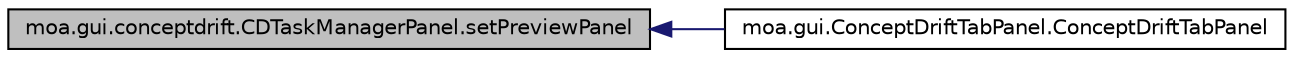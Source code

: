 digraph G
{
  edge [fontname="Helvetica",fontsize="10",labelfontname="Helvetica",labelfontsize="10"];
  node [fontname="Helvetica",fontsize="10",shape=record];
  rankdir=LR;
  Node1 [label="moa.gui.conceptdrift.CDTaskManagerPanel.setPreviewPanel",height=0.2,width=0.4,color="black", fillcolor="grey75", style="filled" fontcolor="black"];
  Node1 -> Node2 [dir=back,color="midnightblue",fontsize="10",style="solid",fontname="Helvetica"];
  Node2 [label="moa.gui.ConceptDriftTabPanel.ConceptDriftTabPanel",height=0.2,width=0.4,color="black", fillcolor="white", style="filled",URL="$classmoa_1_1gui_1_1ConceptDriftTabPanel.html#af6511df7fb0adef4d9898e8b576660bb"];
}
